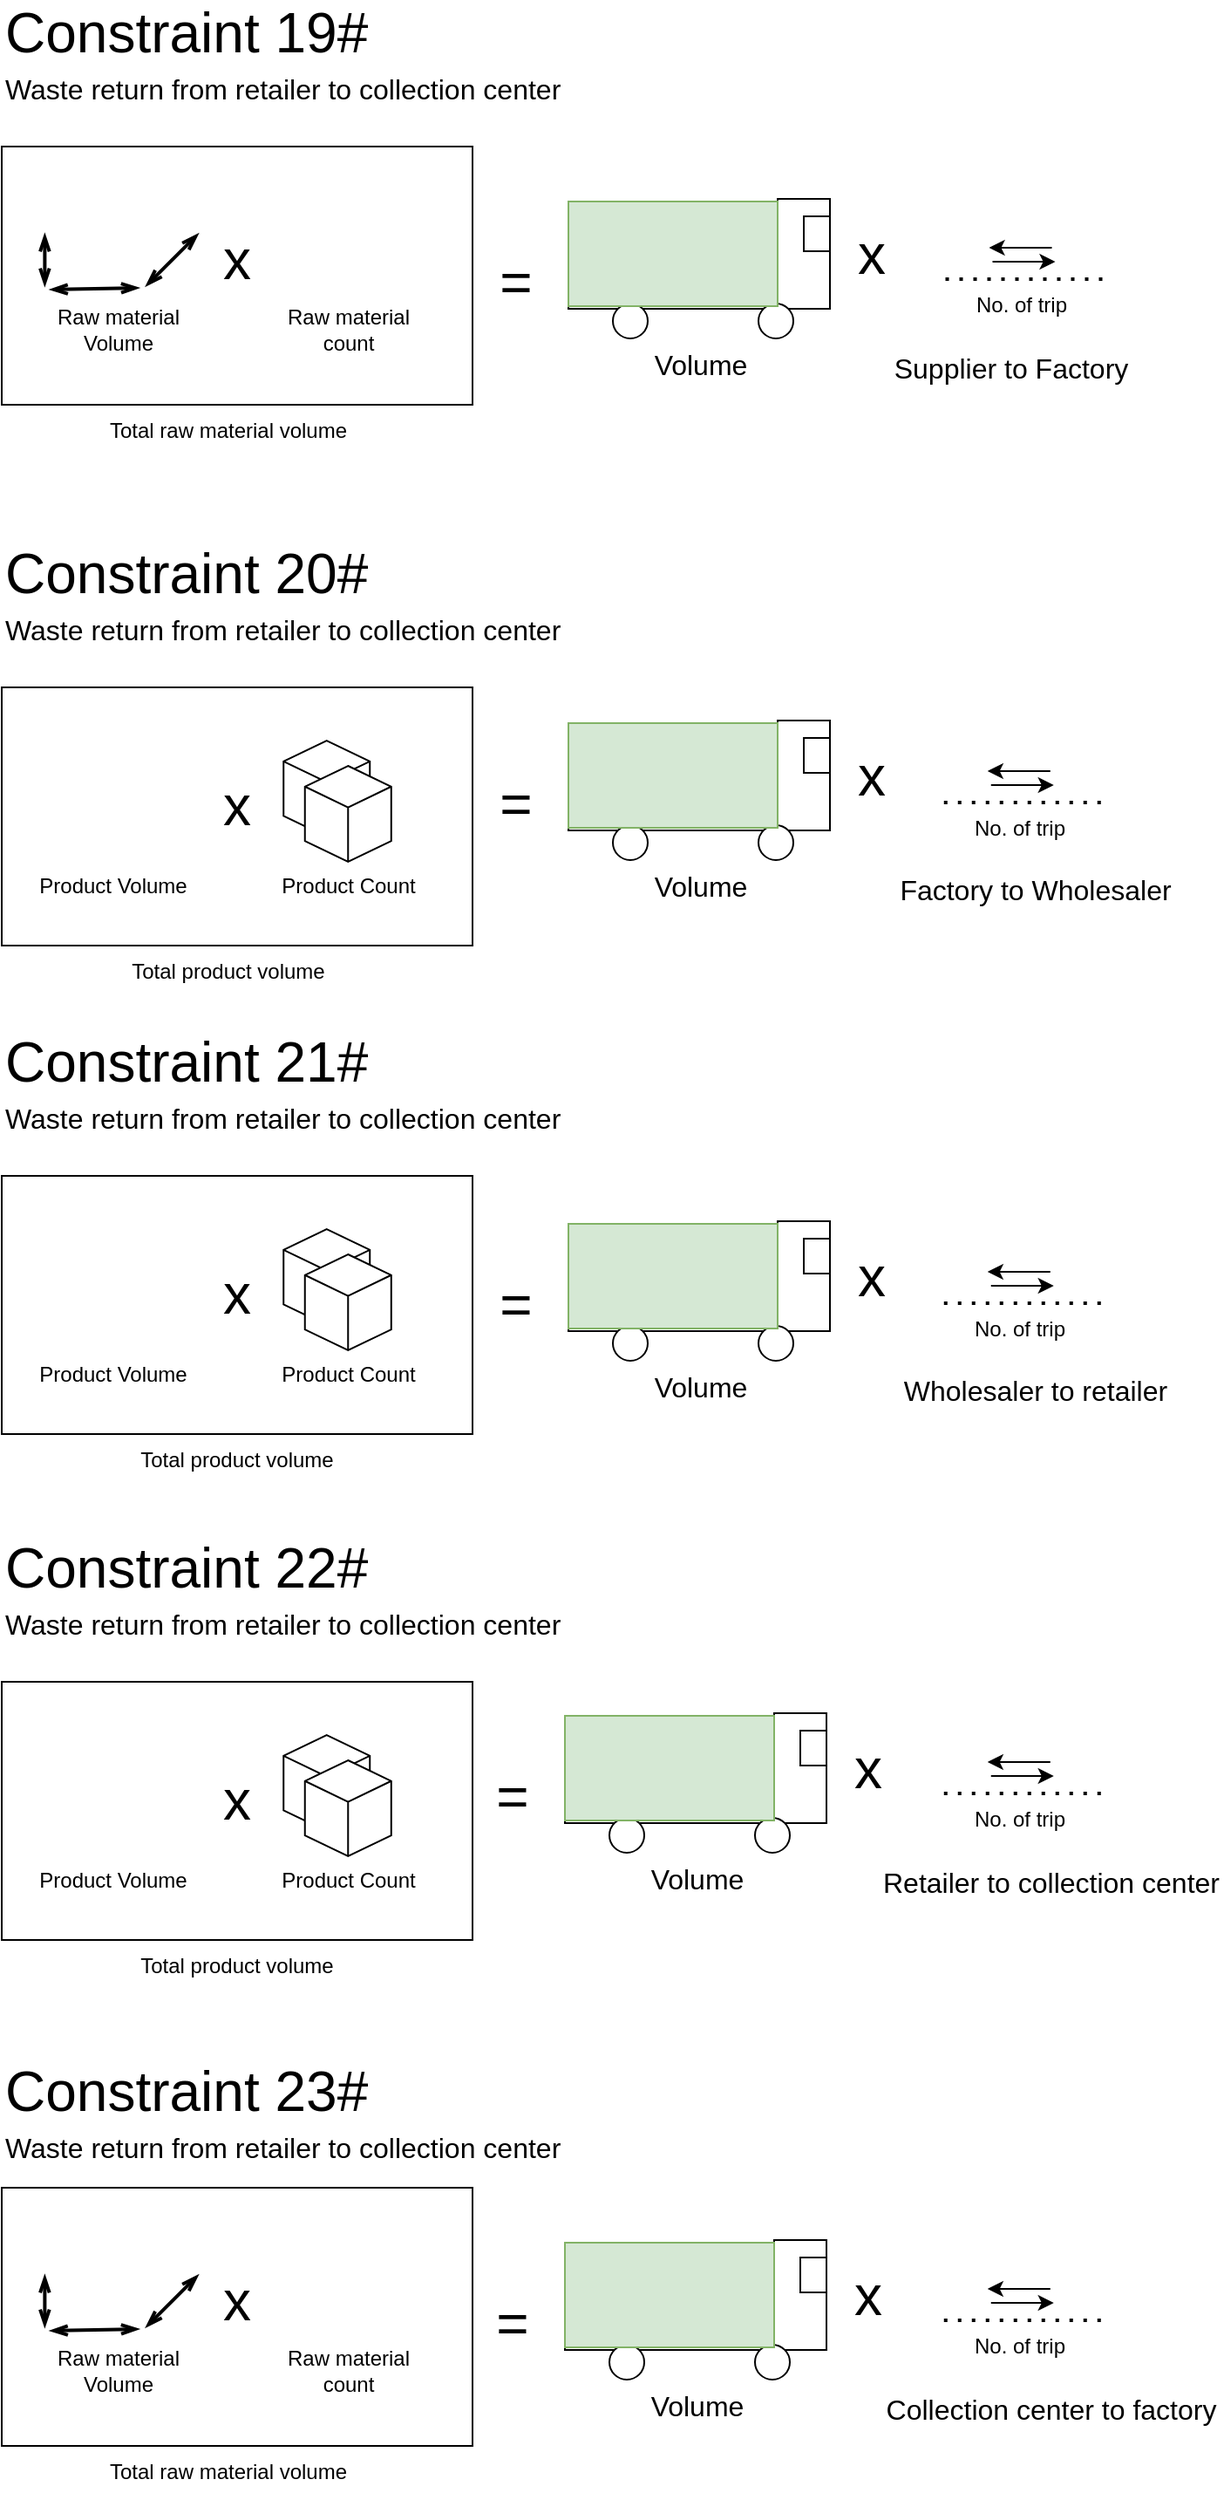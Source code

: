 <mxfile version="20.3.6" type="device"><diagram id="KzXkL5RxK_nW_xbT0S-p" name="Page-1"><mxGraphModel dx="1426" dy="769" grid="1" gridSize="10" guides="1" tooltips="1" connect="1" arrows="1" fold="1" page="1" pageScale="1" pageWidth="850" pageHeight="1100" math="0" shadow="0"><root><mxCell id="0"/><mxCell id="1" parent="0"/><mxCell id="ZRkdtlEYp6knZWYs5OZ1-1" value="" style="group" parent="1" vertex="1" connectable="0"><mxGeometry x="395" y="240" width="150" height="110" as="geometry"/></mxCell><mxCell id="ZRkdtlEYp6knZWYs5OZ1-2" value="" style="rounded=0;whiteSpace=wrap;html=1;" parent="ZRkdtlEYp6knZWYs5OZ1-1" vertex="1"><mxGeometry y="38" width="120" height="25" as="geometry"/></mxCell><mxCell id="ZRkdtlEYp6knZWYs5OZ1-9" value="" style="rounded=0;whiteSpace=wrap;html=1;" parent="ZRkdtlEYp6knZWYs5OZ1-1" vertex="1"><mxGeometry x="120" width="30" height="63" as="geometry"/></mxCell><mxCell id="ZRkdtlEYp6knZWYs5OZ1-10" value="" style="endArrow=none;html=1;rounded=0;entryX=1;entryY=0;entryDx=0;entryDy=0;" parent="ZRkdtlEYp6knZWYs5OZ1-1" target="ZRkdtlEYp6knZWYs5OZ1-2" edge="1"><mxGeometry width="50" height="50" relative="1" as="geometry"><mxPoint y="38" as="sourcePoint"/><mxPoint x="50" y="-12" as="targetPoint"/></mxGeometry></mxCell><mxCell id="ZRkdtlEYp6knZWYs5OZ1-11" value="" style="ellipse;whiteSpace=wrap;html=1;aspect=fixed;" parent="ZRkdtlEYp6knZWYs5OZ1-1" vertex="1"><mxGeometry x="25.5" y="60" width="20" height="20" as="geometry"/></mxCell><mxCell id="ZRkdtlEYp6knZWYs5OZ1-12" value="" style="ellipse;whiteSpace=wrap;html=1;aspect=fixed;" parent="ZRkdtlEYp6knZWYs5OZ1-1" vertex="1"><mxGeometry x="109" y="60" width="20" height="20" as="geometry"/></mxCell><mxCell id="ZRkdtlEYp6knZWYs5OZ1-13" value="" style="rounded=0;whiteSpace=wrap;html=1;" parent="ZRkdtlEYp6knZWYs5OZ1-1" vertex="1"><mxGeometry x="135" y="10" width="15" height="20" as="geometry"/></mxCell><mxCell id="ZRkdtlEYp6knZWYs5OZ1-14" value="Volume" style="text;html=1;strokeColor=none;fillColor=none;align=center;verticalAlign=middle;whiteSpace=wrap;rounded=0;fontSize=16;" parent="ZRkdtlEYp6knZWYs5OZ1-1" vertex="1"><mxGeometry x="5.25" y="80" width="141.5" height="30" as="geometry"/></mxCell><mxCell id="ZRkdtlEYp6knZWYs5OZ1-29" value="" style="rounded=0;whiteSpace=wrap;html=1;fontSize=16;fillColor=#d5e8d4;strokeColor=#82b366;" parent="ZRkdtlEYp6knZWYs5OZ1-1" vertex="1"><mxGeometry y="1.5" width="120" height="60" as="geometry"/></mxCell><mxCell id="ZRkdtlEYp6knZWYs5OZ1-15" value="Constraint 19#" style="text;html=1;strokeColor=none;fillColor=none;align=left;verticalAlign=middle;whiteSpace=wrap;rounded=0;fontSize=32;" parent="1" vertex="1"><mxGeometry x="70" y="130" width="227.25" height="30" as="geometry"/></mxCell><mxCell id="ZRkdtlEYp6knZWYs5OZ1-16" value="Waste return from retailer to collection center" style="text;html=1;strokeColor=none;fillColor=none;align=left;verticalAlign=middle;whiteSpace=wrap;rounded=0;fontSize=16;" parent="1" vertex="1"><mxGeometry x="70" y="162" width="340" height="30" as="geometry"/></mxCell><mxCell id="ZRkdtlEYp6knZWYs5OZ1-17" value="x" style="text;html=1;strokeColor=none;fillColor=none;align=center;verticalAlign=middle;whiteSpace=wrap;rounded=0;fontSize=32;" parent="1" vertex="1"><mxGeometry x="539" y="257" width="60" height="30" as="geometry"/></mxCell><mxCell id="ZRkdtlEYp6knZWYs5OZ1-19" value="=" style="text;html=1;strokeColor=none;fillColor=none;align=center;verticalAlign=middle;whiteSpace=wrap;rounded=0;fontSize=32;" parent="1" vertex="1"><mxGeometry x="335" y="273" width="60" height="30" as="geometry"/></mxCell><mxCell id="ZRkdtlEYp6knZWYs5OZ1-25" value="&lt;font style=&quot;font-size: 16px;&quot;&gt;Supplier to Factory&lt;/font&gt;" style="text;html=1;strokeColor=none;fillColor=none;align=center;verticalAlign=middle;whiteSpace=wrap;rounded=0;" parent="1" vertex="1"><mxGeometry x="576" y="322" width="146" height="30" as="geometry"/></mxCell><mxCell id="ZRkdtlEYp6knZWYs5OZ1-31" value="" style="group" parent="1" vertex="1" connectable="0"><mxGeometry x="395" y="539" width="150" height="110" as="geometry"/></mxCell><mxCell id="ZRkdtlEYp6knZWYs5OZ1-32" value="" style="rounded=0;whiteSpace=wrap;html=1;" parent="ZRkdtlEYp6knZWYs5OZ1-31" vertex="1"><mxGeometry y="38" width="120" height="25" as="geometry"/></mxCell><mxCell id="ZRkdtlEYp6knZWYs5OZ1-33" value="" style="rounded=0;whiteSpace=wrap;html=1;" parent="ZRkdtlEYp6knZWYs5OZ1-31" vertex="1"><mxGeometry x="120" width="30" height="63" as="geometry"/></mxCell><mxCell id="ZRkdtlEYp6knZWYs5OZ1-34" value="" style="endArrow=none;html=1;rounded=0;entryX=1;entryY=0;entryDx=0;entryDy=0;" parent="ZRkdtlEYp6knZWYs5OZ1-31" target="ZRkdtlEYp6knZWYs5OZ1-32" edge="1"><mxGeometry width="50" height="50" relative="1" as="geometry"><mxPoint y="38" as="sourcePoint"/><mxPoint x="50" y="-12" as="targetPoint"/></mxGeometry></mxCell><mxCell id="ZRkdtlEYp6knZWYs5OZ1-35" value="" style="ellipse;whiteSpace=wrap;html=1;aspect=fixed;" parent="ZRkdtlEYp6knZWYs5OZ1-31" vertex="1"><mxGeometry x="25.5" y="60" width="20" height="20" as="geometry"/></mxCell><mxCell id="ZRkdtlEYp6knZWYs5OZ1-36" value="" style="ellipse;whiteSpace=wrap;html=1;aspect=fixed;" parent="ZRkdtlEYp6knZWYs5OZ1-31" vertex="1"><mxGeometry x="109" y="60" width="20" height="20" as="geometry"/></mxCell><mxCell id="ZRkdtlEYp6knZWYs5OZ1-37" value="" style="rounded=0;whiteSpace=wrap;html=1;" parent="ZRkdtlEYp6knZWYs5OZ1-31" vertex="1"><mxGeometry x="135" y="10" width="15" height="20" as="geometry"/></mxCell><mxCell id="ZRkdtlEYp6knZWYs5OZ1-38" value="Volume" style="text;html=1;strokeColor=none;fillColor=none;align=center;verticalAlign=middle;whiteSpace=wrap;rounded=0;fontSize=16;" parent="ZRkdtlEYp6knZWYs5OZ1-31" vertex="1"><mxGeometry x="5.25" y="80" width="141.5" height="30" as="geometry"/></mxCell><mxCell id="ZRkdtlEYp6knZWYs5OZ1-39" value="" style="rounded=0;whiteSpace=wrap;html=1;fontSize=16;fillColor=#d5e8d4;strokeColor=#82b366;" parent="ZRkdtlEYp6knZWYs5OZ1-31" vertex="1"><mxGeometry y="1.5" width="120" height="60" as="geometry"/></mxCell><mxCell id="ZRkdtlEYp6knZWYs5OZ1-40" value="Constraint 20#" style="text;html=1;strokeColor=none;fillColor=none;align=left;verticalAlign=middle;whiteSpace=wrap;rounded=0;fontSize=32;" parent="1" vertex="1"><mxGeometry x="70" y="440" width="227.25" height="30" as="geometry"/></mxCell><mxCell id="ZRkdtlEYp6knZWYs5OZ1-41" value="Waste return from retailer to collection center" style="text;html=1;strokeColor=none;fillColor=none;align=left;verticalAlign=middle;whiteSpace=wrap;rounded=0;fontSize=16;" parent="1" vertex="1"><mxGeometry x="70" y="472" width="340" height="30" as="geometry"/></mxCell><mxCell id="ZRkdtlEYp6knZWYs5OZ1-42" value="x" style="text;html=1;strokeColor=none;fillColor=none;align=center;verticalAlign=middle;whiteSpace=wrap;rounded=0;fontSize=32;" parent="1" vertex="1"><mxGeometry x="539" y="556" width="60" height="30" as="geometry"/></mxCell><mxCell id="ZRkdtlEYp6knZWYs5OZ1-43" value="=" style="text;html=1;strokeColor=none;fillColor=none;align=center;verticalAlign=middle;whiteSpace=wrap;rounded=0;fontSize=32;" parent="1" vertex="1"><mxGeometry x="335" y="572" width="60" height="30" as="geometry"/></mxCell><mxCell id="ZRkdtlEYp6knZWYs5OZ1-49" value="&lt;font style=&quot;font-size: 16px;&quot;&gt;Factory to Wholesaler&lt;/font&gt;" style="text;html=1;strokeColor=none;fillColor=none;align=center;verticalAlign=middle;whiteSpace=wrap;rounded=0;" parent="1" vertex="1"><mxGeometry x="576" y="621" width="174" height="30" as="geometry"/></mxCell><mxCell id="ZRkdtlEYp6knZWYs5OZ1-51" value="" style="group" parent="1" vertex="1" connectable="0"><mxGeometry x="395" y="826" width="150" height="110" as="geometry"/></mxCell><mxCell id="ZRkdtlEYp6knZWYs5OZ1-52" value="" style="rounded=0;whiteSpace=wrap;html=1;" parent="ZRkdtlEYp6knZWYs5OZ1-51" vertex="1"><mxGeometry y="38" width="120" height="25" as="geometry"/></mxCell><mxCell id="ZRkdtlEYp6knZWYs5OZ1-53" value="" style="rounded=0;whiteSpace=wrap;html=1;" parent="ZRkdtlEYp6knZWYs5OZ1-51" vertex="1"><mxGeometry x="120" width="30" height="63" as="geometry"/></mxCell><mxCell id="ZRkdtlEYp6knZWYs5OZ1-54" value="" style="endArrow=none;html=1;rounded=0;entryX=1;entryY=0;entryDx=0;entryDy=0;" parent="ZRkdtlEYp6knZWYs5OZ1-51" target="ZRkdtlEYp6knZWYs5OZ1-52" edge="1"><mxGeometry width="50" height="50" relative="1" as="geometry"><mxPoint y="38" as="sourcePoint"/><mxPoint x="50" y="-12" as="targetPoint"/></mxGeometry></mxCell><mxCell id="ZRkdtlEYp6knZWYs5OZ1-55" value="" style="ellipse;whiteSpace=wrap;html=1;aspect=fixed;" parent="ZRkdtlEYp6knZWYs5OZ1-51" vertex="1"><mxGeometry x="25.5" y="60" width="20" height="20" as="geometry"/></mxCell><mxCell id="ZRkdtlEYp6knZWYs5OZ1-56" value="" style="ellipse;whiteSpace=wrap;html=1;aspect=fixed;" parent="ZRkdtlEYp6knZWYs5OZ1-51" vertex="1"><mxGeometry x="109" y="60" width="20" height="20" as="geometry"/></mxCell><mxCell id="ZRkdtlEYp6knZWYs5OZ1-57" value="" style="rounded=0;whiteSpace=wrap;html=1;" parent="ZRkdtlEYp6knZWYs5OZ1-51" vertex="1"><mxGeometry x="135" y="10" width="15" height="20" as="geometry"/></mxCell><mxCell id="ZRkdtlEYp6knZWYs5OZ1-58" value="Volume" style="text;html=1;strokeColor=none;fillColor=none;align=center;verticalAlign=middle;whiteSpace=wrap;rounded=0;fontSize=16;" parent="ZRkdtlEYp6knZWYs5OZ1-51" vertex="1"><mxGeometry x="5.25" y="80" width="141.5" height="30" as="geometry"/></mxCell><mxCell id="ZRkdtlEYp6knZWYs5OZ1-59" value="" style="rounded=0;whiteSpace=wrap;html=1;fontSize=16;fillColor=#d5e8d4;strokeColor=#82b366;" parent="ZRkdtlEYp6knZWYs5OZ1-51" vertex="1"><mxGeometry y="1.5" width="120" height="60" as="geometry"/></mxCell><mxCell id="ZRkdtlEYp6knZWYs5OZ1-60" value="Constraint 21#" style="text;html=1;strokeColor=none;fillColor=none;align=left;verticalAlign=middle;whiteSpace=wrap;rounded=0;fontSize=32;" parent="1" vertex="1"><mxGeometry x="70" y="720" width="227.25" height="30" as="geometry"/></mxCell><mxCell id="ZRkdtlEYp6knZWYs5OZ1-61" value="Waste return from retailer to collection center" style="text;html=1;strokeColor=none;fillColor=none;align=left;verticalAlign=middle;whiteSpace=wrap;rounded=0;fontSize=16;" parent="1" vertex="1"><mxGeometry x="70" y="752" width="340" height="30" as="geometry"/></mxCell><mxCell id="ZRkdtlEYp6knZWYs5OZ1-62" value="x" style="text;html=1;strokeColor=none;fillColor=none;align=center;verticalAlign=middle;whiteSpace=wrap;rounded=0;fontSize=32;" parent="1" vertex="1"><mxGeometry x="539" y="843" width="60" height="30" as="geometry"/></mxCell><mxCell id="ZRkdtlEYp6knZWYs5OZ1-63" value="=" style="text;html=1;strokeColor=none;fillColor=none;align=center;verticalAlign=middle;whiteSpace=wrap;rounded=0;fontSize=32;" parent="1" vertex="1"><mxGeometry x="335" y="859" width="60" height="30" as="geometry"/></mxCell><mxCell id="ZRkdtlEYp6knZWYs5OZ1-69" value="&lt;font style=&quot;font-size: 16px;&quot;&gt;Wholesaler to retailer&lt;/font&gt;" style="text;html=1;strokeColor=none;fillColor=none;align=center;verticalAlign=middle;whiteSpace=wrap;rounded=0;" parent="1" vertex="1"><mxGeometry x="576" y="908" width="174" height="30" as="geometry"/></mxCell><mxCell id="ZRkdtlEYp6knZWYs5OZ1-71" value="" style="group" parent="1" vertex="1" connectable="0"><mxGeometry x="393" y="1108" width="150" height="110" as="geometry"/></mxCell><mxCell id="ZRkdtlEYp6knZWYs5OZ1-72" value="" style="rounded=0;whiteSpace=wrap;html=1;" parent="ZRkdtlEYp6knZWYs5OZ1-71" vertex="1"><mxGeometry y="38" width="120" height="25" as="geometry"/></mxCell><mxCell id="ZRkdtlEYp6knZWYs5OZ1-73" value="" style="rounded=0;whiteSpace=wrap;html=1;" parent="ZRkdtlEYp6knZWYs5OZ1-71" vertex="1"><mxGeometry x="120" width="30" height="63" as="geometry"/></mxCell><mxCell id="ZRkdtlEYp6knZWYs5OZ1-74" value="" style="endArrow=none;html=1;rounded=0;entryX=1;entryY=0;entryDx=0;entryDy=0;" parent="ZRkdtlEYp6knZWYs5OZ1-71" target="ZRkdtlEYp6knZWYs5OZ1-72" edge="1"><mxGeometry width="50" height="50" relative="1" as="geometry"><mxPoint y="38" as="sourcePoint"/><mxPoint x="50" y="-12" as="targetPoint"/></mxGeometry></mxCell><mxCell id="ZRkdtlEYp6knZWYs5OZ1-75" value="" style="ellipse;whiteSpace=wrap;html=1;aspect=fixed;" parent="ZRkdtlEYp6knZWYs5OZ1-71" vertex="1"><mxGeometry x="25.5" y="60" width="20" height="20" as="geometry"/></mxCell><mxCell id="ZRkdtlEYp6knZWYs5OZ1-76" value="" style="ellipse;whiteSpace=wrap;html=1;aspect=fixed;" parent="ZRkdtlEYp6knZWYs5OZ1-71" vertex="1"><mxGeometry x="109" y="60" width="20" height="20" as="geometry"/></mxCell><mxCell id="ZRkdtlEYp6knZWYs5OZ1-77" value="" style="rounded=0;whiteSpace=wrap;html=1;" parent="ZRkdtlEYp6knZWYs5OZ1-71" vertex="1"><mxGeometry x="135" y="10" width="15" height="20" as="geometry"/></mxCell><mxCell id="ZRkdtlEYp6knZWYs5OZ1-78" value="Volume" style="text;html=1;strokeColor=none;fillColor=none;align=center;verticalAlign=middle;whiteSpace=wrap;rounded=0;fontSize=16;" parent="ZRkdtlEYp6knZWYs5OZ1-71" vertex="1"><mxGeometry x="5.25" y="80" width="141.5" height="30" as="geometry"/></mxCell><mxCell id="ZRkdtlEYp6knZWYs5OZ1-79" value="" style="rounded=0;whiteSpace=wrap;html=1;fontSize=16;fillColor=#d5e8d4;strokeColor=#82b366;" parent="ZRkdtlEYp6knZWYs5OZ1-71" vertex="1"><mxGeometry y="1.5" width="120" height="60" as="geometry"/></mxCell><mxCell id="ZRkdtlEYp6knZWYs5OZ1-80" value="Constraint 22#" style="text;html=1;strokeColor=none;fillColor=none;align=left;verticalAlign=middle;whiteSpace=wrap;rounded=0;fontSize=32;" parent="1" vertex="1"><mxGeometry x="70" y="1010" width="227.25" height="30" as="geometry"/></mxCell><mxCell id="ZRkdtlEYp6knZWYs5OZ1-81" value="Waste return from retailer to collection center" style="text;html=1;strokeColor=none;fillColor=none;align=left;verticalAlign=middle;whiteSpace=wrap;rounded=0;fontSize=16;" parent="1" vertex="1"><mxGeometry x="70" y="1042" width="340" height="30" as="geometry"/></mxCell><mxCell id="ZRkdtlEYp6knZWYs5OZ1-82" value="x" style="text;html=1;strokeColor=none;fillColor=none;align=center;verticalAlign=middle;whiteSpace=wrap;rounded=0;fontSize=32;" parent="1" vertex="1"><mxGeometry x="537" y="1125" width="60" height="30" as="geometry"/></mxCell><mxCell id="ZRkdtlEYp6knZWYs5OZ1-83" value="=" style="text;html=1;strokeColor=none;fillColor=none;align=center;verticalAlign=middle;whiteSpace=wrap;rounded=0;fontSize=32;" parent="1" vertex="1"><mxGeometry x="333" y="1141" width="60" height="30" as="geometry"/></mxCell><mxCell id="ZRkdtlEYp6knZWYs5OZ1-89" value="&lt;font style=&quot;font-size: 16px;&quot;&gt;Retailer to collection center&lt;/font&gt;" style="text;html=1;strokeColor=none;fillColor=none;align=center;verticalAlign=middle;whiteSpace=wrap;rounded=0;" parent="1" vertex="1"><mxGeometry x="574" y="1190" width="196" height="30" as="geometry"/></mxCell><mxCell id="ZRkdtlEYp6knZWYs5OZ1-91" value="" style="group" parent="1" vertex="1" connectable="0"><mxGeometry x="393" y="1410" width="150" height="110" as="geometry"/></mxCell><mxCell id="ZRkdtlEYp6knZWYs5OZ1-92" value="" style="rounded=0;whiteSpace=wrap;html=1;" parent="ZRkdtlEYp6knZWYs5OZ1-91" vertex="1"><mxGeometry y="38" width="120" height="25" as="geometry"/></mxCell><mxCell id="ZRkdtlEYp6knZWYs5OZ1-93" value="" style="rounded=0;whiteSpace=wrap;html=1;" parent="ZRkdtlEYp6knZWYs5OZ1-91" vertex="1"><mxGeometry x="120" width="30" height="63" as="geometry"/></mxCell><mxCell id="ZRkdtlEYp6knZWYs5OZ1-94" value="" style="endArrow=none;html=1;rounded=0;entryX=1;entryY=0;entryDx=0;entryDy=0;" parent="ZRkdtlEYp6knZWYs5OZ1-91" target="ZRkdtlEYp6knZWYs5OZ1-92" edge="1"><mxGeometry width="50" height="50" relative="1" as="geometry"><mxPoint y="38" as="sourcePoint"/><mxPoint x="50" y="-12" as="targetPoint"/></mxGeometry></mxCell><mxCell id="ZRkdtlEYp6knZWYs5OZ1-95" value="" style="ellipse;whiteSpace=wrap;html=1;aspect=fixed;" parent="ZRkdtlEYp6knZWYs5OZ1-91" vertex="1"><mxGeometry x="25.5" y="60" width="20" height="20" as="geometry"/></mxCell><mxCell id="ZRkdtlEYp6knZWYs5OZ1-96" value="" style="ellipse;whiteSpace=wrap;html=1;aspect=fixed;" parent="ZRkdtlEYp6knZWYs5OZ1-91" vertex="1"><mxGeometry x="109" y="60" width="20" height="20" as="geometry"/></mxCell><mxCell id="ZRkdtlEYp6knZWYs5OZ1-97" value="" style="rounded=0;whiteSpace=wrap;html=1;" parent="ZRkdtlEYp6knZWYs5OZ1-91" vertex="1"><mxGeometry x="135" y="10" width="15" height="20" as="geometry"/></mxCell><mxCell id="ZRkdtlEYp6knZWYs5OZ1-98" value="Volume" style="text;html=1;strokeColor=none;fillColor=none;align=center;verticalAlign=middle;whiteSpace=wrap;rounded=0;fontSize=16;" parent="ZRkdtlEYp6knZWYs5OZ1-91" vertex="1"><mxGeometry x="5.25" y="80" width="141.5" height="30" as="geometry"/></mxCell><mxCell id="ZRkdtlEYp6knZWYs5OZ1-99" value="" style="rounded=0;whiteSpace=wrap;html=1;fontSize=16;fillColor=#d5e8d4;strokeColor=#82b366;" parent="ZRkdtlEYp6knZWYs5OZ1-91" vertex="1"><mxGeometry y="1.5" width="120" height="60" as="geometry"/></mxCell><mxCell id="ZRkdtlEYp6knZWYs5OZ1-100" value="Constraint 23#" style="text;html=1;strokeColor=none;fillColor=none;align=left;verticalAlign=middle;whiteSpace=wrap;rounded=0;fontSize=32;" parent="1" vertex="1"><mxGeometry x="70" y="1310" width="227.25" height="30" as="geometry"/></mxCell><mxCell id="ZRkdtlEYp6knZWYs5OZ1-101" value="Waste return from retailer to collection center" style="text;html=1;strokeColor=none;fillColor=none;align=left;verticalAlign=middle;whiteSpace=wrap;rounded=0;fontSize=16;" parent="1" vertex="1"><mxGeometry x="70" y="1342" width="340" height="30" as="geometry"/></mxCell><mxCell id="ZRkdtlEYp6knZWYs5OZ1-102" value="x" style="text;html=1;strokeColor=none;fillColor=none;align=center;verticalAlign=middle;whiteSpace=wrap;rounded=0;fontSize=32;" parent="1" vertex="1"><mxGeometry x="537" y="1427" width="60" height="30" as="geometry"/></mxCell><mxCell id="ZRkdtlEYp6knZWYs5OZ1-103" value="=" style="text;html=1;strokeColor=none;fillColor=none;align=center;verticalAlign=middle;whiteSpace=wrap;rounded=0;fontSize=32;" parent="1" vertex="1"><mxGeometry x="333" y="1443" width="60" height="30" as="geometry"/></mxCell><mxCell id="ZRkdtlEYp6knZWYs5OZ1-109" value="&lt;font style=&quot;font-size: 16px;&quot;&gt;Collection center to factory&lt;/font&gt;" style="text;html=1;strokeColor=none;fillColor=none;align=center;verticalAlign=middle;whiteSpace=wrap;rounded=0;" parent="1" vertex="1"><mxGeometry x="574" y="1492" width="196" height="30" as="geometry"/></mxCell><mxCell id="1Ngq2EJ_vOaWrYJLa0__-9" value="" style="group" vertex="1" connectable="0" parent="1"><mxGeometry x="597" y="240" width="118.25" height="76" as="geometry"/></mxCell><mxCell id="1Ngq2EJ_vOaWrYJLa0__-1" value="" style="shape=image;html=1;verticalAlign=top;verticalLabelPosition=bottom;labelBackgroundColor=#ffffff;imageAspect=0;aspect=fixed;image=https://cdn1.iconfinder.com/data/icons/100-basic-for-user-interface/32/11-location-128.png" vertex="1" parent="1Ngq2EJ_vOaWrYJLa0__-9"><mxGeometry y="16" width="30" height="30" as="geometry"/></mxCell><mxCell id="1Ngq2EJ_vOaWrYJLa0__-2" value="" style="endArrow=none;dashed=1;html=1;dashPattern=1 3;strokeWidth=2;rounded=0;" edge="1" parent="1Ngq2EJ_vOaWrYJLa0__-9"><mxGeometry width="50" height="50" relative="1" as="geometry"><mxPoint x="14.25" y="46" as="sourcePoint"/><mxPoint x="104.25" y="46" as="targetPoint"/></mxGeometry></mxCell><mxCell id="1Ngq2EJ_vOaWrYJLa0__-3" value="" style="shape=image;html=1;verticalAlign=top;verticalLabelPosition=bottom;labelBackgroundColor=#ffffff;imageAspect=0;aspect=fixed;image=https://cdn1.iconfinder.com/data/icons/100-basic-for-user-interface/32/11-location-128.png" vertex="1" parent="1Ngq2EJ_vOaWrYJLa0__-9"><mxGeometry x="88.25" y="16" width="30" height="30" as="geometry"/></mxCell><mxCell id="1Ngq2EJ_vOaWrYJLa0__-4" value="" style="endArrow=classic;html=1;rounded=0;" edge="1" parent="1Ngq2EJ_vOaWrYJLa0__-9"><mxGeometry width="50" height="50" relative="1" as="geometry"><mxPoint x="41.25" y="36" as="sourcePoint"/><mxPoint x="77.25" y="36" as="targetPoint"/></mxGeometry></mxCell><mxCell id="1Ngq2EJ_vOaWrYJLa0__-5" value="" style="endArrow=classic;html=1;rounded=0;" edge="1" parent="1Ngq2EJ_vOaWrYJLa0__-9"><mxGeometry width="50" height="50" relative="1" as="geometry"><mxPoint x="75.25" y="28" as="sourcePoint"/><mxPoint x="39.25" y="28" as="targetPoint"/></mxGeometry></mxCell><mxCell id="1Ngq2EJ_vOaWrYJLa0__-7" value="" style="shape=image;html=1;verticalAlign=top;verticalLabelPosition=bottom;labelBackgroundColor=#ffffff;imageAspect=0;aspect=fixed;image=https://cdn4.iconfinder.com/data/icons/free-ui-set/200/line_3-05-128.png" vertex="1" parent="1Ngq2EJ_vOaWrYJLa0__-9"><mxGeometry x="44.25" width="33" height="33" as="geometry"/></mxCell><mxCell id="1Ngq2EJ_vOaWrYJLa0__-8" value="No. of trip" style="text;html=1;strokeColor=none;fillColor=none;align=center;verticalAlign=middle;whiteSpace=wrap;rounded=0;" vertex="1" parent="1Ngq2EJ_vOaWrYJLa0__-9"><mxGeometry x="28.25" y="46" width="60" height="30" as="geometry"/></mxCell><mxCell id="1Ngq2EJ_vOaWrYJLa0__-10" value="" style="group" vertex="1" connectable="0" parent="1"><mxGeometry x="596.13" y="540" width="118.25" height="76" as="geometry"/></mxCell><mxCell id="1Ngq2EJ_vOaWrYJLa0__-11" value="" style="shape=image;html=1;verticalAlign=top;verticalLabelPosition=bottom;labelBackgroundColor=#ffffff;imageAspect=0;aspect=fixed;image=https://cdn1.iconfinder.com/data/icons/100-basic-for-user-interface/32/11-location-128.png" vertex="1" parent="1Ngq2EJ_vOaWrYJLa0__-10"><mxGeometry y="16" width="30" height="30" as="geometry"/></mxCell><mxCell id="1Ngq2EJ_vOaWrYJLa0__-12" value="" style="endArrow=none;dashed=1;html=1;dashPattern=1 3;strokeWidth=2;rounded=0;" edge="1" parent="1Ngq2EJ_vOaWrYJLa0__-10"><mxGeometry width="50" height="50" relative="1" as="geometry"><mxPoint x="14.25" y="46" as="sourcePoint"/><mxPoint x="104.25" y="46" as="targetPoint"/></mxGeometry></mxCell><mxCell id="1Ngq2EJ_vOaWrYJLa0__-13" value="" style="shape=image;html=1;verticalAlign=top;verticalLabelPosition=bottom;labelBackgroundColor=#ffffff;imageAspect=0;aspect=fixed;image=https://cdn1.iconfinder.com/data/icons/100-basic-for-user-interface/32/11-location-128.png" vertex="1" parent="1Ngq2EJ_vOaWrYJLa0__-10"><mxGeometry x="88.25" y="16" width="30" height="30" as="geometry"/></mxCell><mxCell id="1Ngq2EJ_vOaWrYJLa0__-14" value="" style="endArrow=classic;html=1;rounded=0;" edge="1" parent="1Ngq2EJ_vOaWrYJLa0__-10"><mxGeometry width="50" height="50" relative="1" as="geometry"><mxPoint x="41.25" y="36" as="sourcePoint"/><mxPoint x="77.25" y="36" as="targetPoint"/></mxGeometry></mxCell><mxCell id="1Ngq2EJ_vOaWrYJLa0__-15" value="" style="endArrow=classic;html=1;rounded=0;" edge="1" parent="1Ngq2EJ_vOaWrYJLa0__-10"><mxGeometry width="50" height="50" relative="1" as="geometry"><mxPoint x="75.25" y="28" as="sourcePoint"/><mxPoint x="39.25" y="28" as="targetPoint"/></mxGeometry></mxCell><mxCell id="1Ngq2EJ_vOaWrYJLa0__-16" value="" style="shape=image;html=1;verticalAlign=top;verticalLabelPosition=bottom;labelBackgroundColor=#ffffff;imageAspect=0;aspect=fixed;image=https://cdn4.iconfinder.com/data/icons/free-ui-set/200/line_3-05-128.png" vertex="1" parent="1Ngq2EJ_vOaWrYJLa0__-10"><mxGeometry x="44.25" width="33" height="33" as="geometry"/></mxCell><mxCell id="1Ngq2EJ_vOaWrYJLa0__-17" value="No. of trip" style="text;html=1;strokeColor=none;fillColor=none;align=center;verticalAlign=middle;whiteSpace=wrap;rounded=0;" vertex="1" parent="1Ngq2EJ_vOaWrYJLa0__-10"><mxGeometry x="28.25" y="46" width="60" height="30" as="geometry"/></mxCell><mxCell id="1Ngq2EJ_vOaWrYJLa0__-18" value="" style="group" vertex="1" connectable="0" parent="1"><mxGeometry x="596.13" y="827" width="118.25" height="76" as="geometry"/></mxCell><mxCell id="1Ngq2EJ_vOaWrYJLa0__-19" value="" style="shape=image;html=1;verticalAlign=top;verticalLabelPosition=bottom;labelBackgroundColor=#ffffff;imageAspect=0;aspect=fixed;image=https://cdn1.iconfinder.com/data/icons/100-basic-for-user-interface/32/11-location-128.png" vertex="1" parent="1Ngq2EJ_vOaWrYJLa0__-18"><mxGeometry y="16" width="30" height="30" as="geometry"/></mxCell><mxCell id="1Ngq2EJ_vOaWrYJLa0__-20" value="" style="endArrow=none;dashed=1;html=1;dashPattern=1 3;strokeWidth=2;rounded=0;" edge="1" parent="1Ngq2EJ_vOaWrYJLa0__-18"><mxGeometry width="50" height="50" relative="1" as="geometry"><mxPoint x="14.25" y="46" as="sourcePoint"/><mxPoint x="104.25" y="46" as="targetPoint"/></mxGeometry></mxCell><mxCell id="1Ngq2EJ_vOaWrYJLa0__-21" value="" style="shape=image;html=1;verticalAlign=top;verticalLabelPosition=bottom;labelBackgroundColor=#ffffff;imageAspect=0;aspect=fixed;image=https://cdn1.iconfinder.com/data/icons/100-basic-for-user-interface/32/11-location-128.png" vertex="1" parent="1Ngq2EJ_vOaWrYJLa0__-18"><mxGeometry x="88.25" y="16" width="30" height="30" as="geometry"/></mxCell><mxCell id="1Ngq2EJ_vOaWrYJLa0__-22" value="" style="endArrow=classic;html=1;rounded=0;" edge="1" parent="1Ngq2EJ_vOaWrYJLa0__-18"><mxGeometry width="50" height="50" relative="1" as="geometry"><mxPoint x="41.25" y="36" as="sourcePoint"/><mxPoint x="77.25" y="36" as="targetPoint"/></mxGeometry></mxCell><mxCell id="1Ngq2EJ_vOaWrYJLa0__-23" value="" style="endArrow=classic;html=1;rounded=0;" edge="1" parent="1Ngq2EJ_vOaWrYJLa0__-18"><mxGeometry width="50" height="50" relative="1" as="geometry"><mxPoint x="75.25" y="28" as="sourcePoint"/><mxPoint x="39.25" y="28" as="targetPoint"/></mxGeometry></mxCell><mxCell id="1Ngq2EJ_vOaWrYJLa0__-24" value="" style="shape=image;html=1;verticalAlign=top;verticalLabelPosition=bottom;labelBackgroundColor=#ffffff;imageAspect=0;aspect=fixed;image=https://cdn4.iconfinder.com/data/icons/free-ui-set/200/line_3-05-128.png" vertex="1" parent="1Ngq2EJ_vOaWrYJLa0__-18"><mxGeometry x="44.25" width="33" height="33" as="geometry"/></mxCell><mxCell id="1Ngq2EJ_vOaWrYJLa0__-25" value="No. of trip" style="text;html=1;strokeColor=none;fillColor=none;align=center;verticalAlign=middle;whiteSpace=wrap;rounded=0;" vertex="1" parent="1Ngq2EJ_vOaWrYJLa0__-18"><mxGeometry x="28.25" y="46" width="60" height="30" as="geometry"/></mxCell><mxCell id="1Ngq2EJ_vOaWrYJLa0__-26" value="" style="group" vertex="1" connectable="0" parent="1"><mxGeometry x="596.13" y="1108" width="118.25" height="76" as="geometry"/></mxCell><mxCell id="1Ngq2EJ_vOaWrYJLa0__-27" value="" style="shape=image;html=1;verticalAlign=top;verticalLabelPosition=bottom;labelBackgroundColor=#ffffff;imageAspect=0;aspect=fixed;image=https://cdn1.iconfinder.com/data/icons/100-basic-for-user-interface/32/11-location-128.png" vertex="1" parent="1Ngq2EJ_vOaWrYJLa0__-26"><mxGeometry y="16" width="30" height="30" as="geometry"/></mxCell><mxCell id="1Ngq2EJ_vOaWrYJLa0__-28" value="" style="endArrow=none;dashed=1;html=1;dashPattern=1 3;strokeWidth=2;rounded=0;" edge="1" parent="1Ngq2EJ_vOaWrYJLa0__-26"><mxGeometry width="50" height="50" relative="1" as="geometry"><mxPoint x="14.25" y="46" as="sourcePoint"/><mxPoint x="104.25" y="46" as="targetPoint"/></mxGeometry></mxCell><mxCell id="1Ngq2EJ_vOaWrYJLa0__-29" value="" style="shape=image;html=1;verticalAlign=top;verticalLabelPosition=bottom;labelBackgroundColor=#ffffff;imageAspect=0;aspect=fixed;image=https://cdn1.iconfinder.com/data/icons/100-basic-for-user-interface/32/11-location-128.png" vertex="1" parent="1Ngq2EJ_vOaWrYJLa0__-26"><mxGeometry x="88.25" y="16" width="30" height="30" as="geometry"/></mxCell><mxCell id="1Ngq2EJ_vOaWrYJLa0__-30" value="" style="endArrow=classic;html=1;rounded=0;" edge="1" parent="1Ngq2EJ_vOaWrYJLa0__-26"><mxGeometry width="50" height="50" relative="1" as="geometry"><mxPoint x="41.25" y="36" as="sourcePoint"/><mxPoint x="77.25" y="36" as="targetPoint"/></mxGeometry></mxCell><mxCell id="1Ngq2EJ_vOaWrYJLa0__-31" value="" style="endArrow=classic;html=1;rounded=0;" edge="1" parent="1Ngq2EJ_vOaWrYJLa0__-26"><mxGeometry width="50" height="50" relative="1" as="geometry"><mxPoint x="75.25" y="28" as="sourcePoint"/><mxPoint x="39.25" y="28" as="targetPoint"/></mxGeometry></mxCell><mxCell id="1Ngq2EJ_vOaWrYJLa0__-32" value="" style="shape=image;html=1;verticalAlign=top;verticalLabelPosition=bottom;labelBackgroundColor=#ffffff;imageAspect=0;aspect=fixed;image=https://cdn4.iconfinder.com/data/icons/free-ui-set/200/line_3-05-128.png" vertex="1" parent="1Ngq2EJ_vOaWrYJLa0__-26"><mxGeometry x="44.25" width="33" height="33" as="geometry"/></mxCell><mxCell id="1Ngq2EJ_vOaWrYJLa0__-33" value="No. of trip" style="text;html=1;strokeColor=none;fillColor=none;align=center;verticalAlign=middle;whiteSpace=wrap;rounded=0;" vertex="1" parent="1Ngq2EJ_vOaWrYJLa0__-26"><mxGeometry x="28.25" y="46" width="60" height="30" as="geometry"/></mxCell><mxCell id="1Ngq2EJ_vOaWrYJLa0__-34" value="" style="group" vertex="1" connectable="0" parent="1"><mxGeometry x="596.13" y="1410" width="118.25" height="76" as="geometry"/></mxCell><mxCell id="1Ngq2EJ_vOaWrYJLa0__-35" value="" style="shape=image;html=1;verticalAlign=top;verticalLabelPosition=bottom;labelBackgroundColor=#ffffff;imageAspect=0;aspect=fixed;image=https://cdn1.iconfinder.com/data/icons/100-basic-for-user-interface/32/11-location-128.png" vertex="1" parent="1Ngq2EJ_vOaWrYJLa0__-34"><mxGeometry y="16" width="30" height="30" as="geometry"/></mxCell><mxCell id="1Ngq2EJ_vOaWrYJLa0__-36" value="" style="endArrow=none;dashed=1;html=1;dashPattern=1 3;strokeWidth=2;rounded=0;" edge="1" parent="1Ngq2EJ_vOaWrYJLa0__-34"><mxGeometry width="50" height="50" relative="1" as="geometry"><mxPoint x="14.25" y="46" as="sourcePoint"/><mxPoint x="104.25" y="46" as="targetPoint"/></mxGeometry></mxCell><mxCell id="1Ngq2EJ_vOaWrYJLa0__-37" value="" style="shape=image;html=1;verticalAlign=top;verticalLabelPosition=bottom;labelBackgroundColor=#ffffff;imageAspect=0;aspect=fixed;image=https://cdn1.iconfinder.com/data/icons/100-basic-for-user-interface/32/11-location-128.png" vertex="1" parent="1Ngq2EJ_vOaWrYJLa0__-34"><mxGeometry x="88.25" y="16" width="30" height="30" as="geometry"/></mxCell><mxCell id="1Ngq2EJ_vOaWrYJLa0__-38" value="" style="endArrow=classic;html=1;rounded=0;" edge="1" parent="1Ngq2EJ_vOaWrYJLa0__-34"><mxGeometry width="50" height="50" relative="1" as="geometry"><mxPoint x="41.25" y="36" as="sourcePoint"/><mxPoint x="77.25" y="36" as="targetPoint"/></mxGeometry></mxCell><mxCell id="1Ngq2EJ_vOaWrYJLa0__-39" value="" style="endArrow=classic;html=1;rounded=0;" edge="1" parent="1Ngq2EJ_vOaWrYJLa0__-34"><mxGeometry width="50" height="50" relative="1" as="geometry"><mxPoint x="75.25" y="28" as="sourcePoint"/><mxPoint x="39.25" y="28" as="targetPoint"/></mxGeometry></mxCell><mxCell id="1Ngq2EJ_vOaWrYJLa0__-40" value="" style="shape=image;html=1;verticalAlign=top;verticalLabelPosition=bottom;labelBackgroundColor=#ffffff;imageAspect=0;aspect=fixed;image=https://cdn4.iconfinder.com/data/icons/free-ui-set/200/line_3-05-128.png" vertex="1" parent="1Ngq2EJ_vOaWrYJLa0__-34"><mxGeometry x="44.25" width="33" height="33" as="geometry"/></mxCell><mxCell id="1Ngq2EJ_vOaWrYJLa0__-41" value="No. of trip" style="text;html=1;strokeColor=none;fillColor=none;align=center;verticalAlign=middle;whiteSpace=wrap;rounded=0;" vertex="1" parent="1Ngq2EJ_vOaWrYJLa0__-34"><mxGeometry x="28.25" y="46" width="60" height="30" as="geometry"/></mxCell><mxCell id="1Ngq2EJ_vOaWrYJLa0__-111" value="" style="group" vertex="1" connectable="0" parent="1"><mxGeometry x="70" y="1380" width="270" height="148" as="geometry"/></mxCell><mxCell id="1Ngq2EJ_vOaWrYJLa0__-112" value="" style="rounded=0;whiteSpace=wrap;html=1;fontSize=20;" vertex="1" parent="1Ngq2EJ_vOaWrYJLa0__-111"><mxGeometry width="270" height="148" as="geometry"/></mxCell><mxCell id="1Ngq2EJ_vOaWrYJLa0__-113" value="" style="shape=image;verticalLabelPosition=bottom;labelBackgroundColor=default;verticalAlign=top;aspect=fixed;imageAspect=0;image=https://cdn-icons-png.flaticon.com/512/642/642394.png;" vertex="1" parent="1Ngq2EJ_vOaWrYJLa0__-111"><mxGeometry x="168" y="29" width="70" height="70" as="geometry"/></mxCell><mxCell id="1Ngq2EJ_vOaWrYJLa0__-114" value="x" style="text;html=1;strokeColor=none;fillColor=none;align=center;verticalAlign=middle;whiteSpace=wrap;rounded=0;fontSize=32;" vertex="1" parent="1Ngq2EJ_vOaWrYJLa0__-111"><mxGeometry x="105" y="50" width="60" height="30" as="geometry"/></mxCell><mxCell id="1Ngq2EJ_vOaWrYJLa0__-115" value="Raw material count" style="text;html=1;strokeColor=none;fillColor=none;align=center;verticalAlign=middle;whiteSpace=wrap;rounded=0;" vertex="1" parent="1Ngq2EJ_vOaWrYJLa0__-111"><mxGeometry x="152.7" y="90" width="91.87" height="30" as="geometry"/></mxCell><mxCell id="1Ngq2EJ_vOaWrYJLa0__-116" value="" style="group" vertex="1" connectable="0" parent="1Ngq2EJ_vOaWrYJLa0__-111"><mxGeometry x="24.69" y="20" width="88" height="70" as="geometry"/></mxCell><mxCell id="1Ngq2EJ_vOaWrYJLa0__-117" value="" style="shape=image;verticalLabelPosition=bottom;labelBackgroundColor=default;verticalAlign=top;aspect=fixed;imageAspect=0;image=https://cdn-icons-png.flaticon.com/512/642/642394.png;" vertex="1" parent="1Ngq2EJ_vOaWrYJLa0__-116"><mxGeometry x="7" width="70" height="70" as="geometry"/></mxCell><mxCell id="1Ngq2EJ_vOaWrYJLa0__-118" value="" style="endArrow=openThin;startArrow=openThin;html=1;rounded=0;strokeWidth=2;startFill=0;endFill=0;" edge="1" parent="1Ngq2EJ_vOaWrYJLa0__-116"><mxGeometry width="50" height="50" relative="1" as="geometry"><mxPoint x="58" y="60" as="sourcePoint"/><mxPoint x="88" y="30" as="targetPoint"/></mxGeometry></mxCell><mxCell id="1Ngq2EJ_vOaWrYJLa0__-119" value="" style="endArrow=openThin;startArrow=openThin;html=1;rounded=0;strokeWidth=2;startFill=0;endFill=0;" edge="1" parent="1Ngq2EJ_vOaWrYJLa0__-116"><mxGeometry width="50" height="50" relative="1" as="geometry"><mxPoint x="3" y="62" as="sourcePoint"/><mxPoint x="54" y="61" as="targetPoint"/></mxGeometry></mxCell><mxCell id="1Ngq2EJ_vOaWrYJLa0__-120" value="" style="endArrow=openThin;startArrow=openThin;html=1;rounded=0;strokeWidth=2;startFill=0;endFill=0;" edge="1" parent="1Ngq2EJ_vOaWrYJLa0__-116"><mxGeometry width="50" height="50" relative="1" as="geometry"><mxPoint y="30" as="sourcePoint"/><mxPoint y="60" as="targetPoint"/></mxGeometry></mxCell><mxCell id="1Ngq2EJ_vOaWrYJLa0__-121" value="Raw material Volume" style="text;html=1;strokeColor=none;fillColor=none;align=center;verticalAlign=middle;whiteSpace=wrap;rounded=0;" vertex="1" parent="1Ngq2EJ_vOaWrYJLa0__-111"><mxGeometry x="20.82" y="90" width="91.87" height="30" as="geometry"/></mxCell><mxCell id="1Ngq2EJ_vOaWrYJLa0__-122" value="" style="group" vertex="1" connectable="0" parent="1"><mxGeometry x="70" y="210" width="270" height="148" as="geometry"/></mxCell><mxCell id="1Ngq2EJ_vOaWrYJLa0__-123" value="" style="rounded=0;whiteSpace=wrap;html=1;fontSize=20;" vertex="1" parent="1Ngq2EJ_vOaWrYJLa0__-122"><mxGeometry width="270" height="148" as="geometry"/></mxCell><mxCell id="1Ngq2EJ_vOaWrYJLa0__-124" value="" style="shape=image;verticalLabelPosition=bottom;labelBackgroundColor=default;verticalAlign=top;aspect=fixed;imageAspect=0;image=https://cdn-icons-png.flaticon.com/512/642/642394.png;" vertex="1" parent="1Ngq2EJ_vOaWrYJLa0__-122"><mxGeometry x="168" y="29" width="70" height="70" as="geometry"/></mxCell><mxCell id="1Ngq2EJ_vOaWrYJLa0__-125" value="x" style="text;html=1;strokeColor=none;fillColor=none;align=center;verticalAlign=middle;whiteSpace=wrap;rounded=0;fontSize=32;" vertex="1" parent="1Ngq2EJ_vOaWrYJLa0__-122"><mxGeometry x="105" y="50" width="60" height="30" as="geometry"/></mxCell><mxCell id="1Ngq2EJ_vOaWrYJLa0__-126" value="Raw material count" style="text;html=1;strokeColor=none;fillColor=none;align=center;verticalAlign=middle;whiteSpace=wrap;rounded=0;" vertex="1" parent="1Ngq2EJ_vOaWrYJLa0__-122"><mxGeometry x="152.7" y="90" width="91.87" height="30" as="geometry"/></mxCell><mxCell id="1Ngq2EJ_vOaWrYJLa0__-127" value="" style="group" vertex="1" connectable="0" parent="1Ngq2EJ_vOaWrYJLa0__-122"><mxGeometry x="24.69" y="20" width="88" height="70" as="geometry"/></mxCell><mxCell id="1Ngq2EJ_vOaWrYJLa0__-128" value="" style="shape=image;verticalLabelPosition=bottom;labelBackgroundColor=default;verticalAlign=top;aspect=fixed;imageAspect=0;image=https://cdn-icons-png.flaticon.com/512/642/642394.png;" vertex="1" parent="1Ngq2EJ_vOaWrYJLa0__-127"><mxGeometry x="7" width="70" height="70" as="geometry"/></mxCell><mxCell id="1Ngq2EJ_vOaWrYJLa0__-129" value="" style="endArrow=openThin;startArrow=openThin;html=1;rounded=0;strokeWidth=2;startFill=0;endFill=0;" edge="1" parent="1Ngq2EJ_vOaWrYJLa0__-127"><mxGeometry width="50" height="50" relative="1" as="geometry"><mxPoint x="58" y="60" as="sourcePoint"/><mxPoint x="88" y="30" as="targetPoint"/></mxGeometry></mxCell><mxCell id="1Ngq2EJ_vOaWrYJLa0__-130" value="" style="endArrow=openThin;startArrow=openThin;html=1;rounded=0;strokeWidth=2;startFill=0;endFill=0;" edge="1" parent="1Ngq2EJ_vOaWrYJLa0__-127"><mxGeometry width="50" height="50" relative="1" as="geometry"><mxPoint x="3" y="62" as="sourcePoint"/><mxPoint x="54" y="61" as="targetPoint"/></mxGeometry></mxCell><mxCell id="1Ngq2EJ_vOaWrYJLa0__-131" value="" style="endArrow=openThin;startArrow=openThin;html=1;rounded=0;strokeWidth=2;startFill=0;endFill=0;" edge="1" parent="1Ngq2EJ_vOaWrYJLa0__-127"><mxGeometry width="50" height="50" relative="1" as="geometry"><mxPoint y="30" as="sourcePoint"/><mxPoint y="60" as="targetPoint"/></mxGeometry></mxCell><mxCell id="1Ngq2EJ_vOaWrYJLa0__-132" value="Raw material Volume" style="text;html=1;strokeColor=none;fillColor=none;align=center;verticalAlign=middle;whiteSpace=wrap;rounded=0;" vertex="1" parent="1Ngq2EJ_vOaWrYJLa0__-122"><mxGeometry x="20.82" y="90" width="91.87" height="30" as="geometry"/></mxCell><mxCell id="1Ngq2EJ_vOaWrYJLa0__-134" value="" style="group" vertex="1" connectable="0" parent="1"><mxGeometry x="70" y="1090" width="270" height="148" as="geometry"/></mxCell><mxCell id="1Ngq2EJ_vOaWrYJLa0__-135" value="" style="rounded=0;whiteSpace=wrap;html=1;fontSize=20;" vertex="1" parent="1Ngq2EJ_vOaWrYJLa0__-134"><mxGeometry width="270" height="148" as="geometry"/></mxCell><mxCell id="1Ngq2EJ_vOaWrYJLa0__-136" value="x" style="text;html=1;strokeColor=none;fillColor=none;align=center;verticalAlign=middle;whiteSpace=wrap;rounded=0;fontSize=32;" vertex="1" parent="1Ngq2EJ_vOaWrYJLa0__-134"><mxGeometry x="105" y="52.5" width="60" height="30" as="geometry"/></mxCell><mxCell id="1Ngq2EJ_vOaWrYJLa0__-137" value="Product Count" style="text;html=1;strokeColor=none;fillColor=none;align=center;verticalAlign=middle;whiteSpace=wrap;rounded=0;" vertex="1" parent="1Ngq2EJ_vOaWrYJLa0__-134"><mxGeometry x="152.7" y="99" width="91.87" height="30" as="geometry"/></mxCell><mxCell id="1Ngq2EJ_vOaWrYJLa0__-138" value="" style="shape=image;verticalLabelPosition=bottom;labelBackgroundColor=default;verticalAlign=top;aspect=fixed;imageAspect=0;image=https://cdn-icons-png.flaticon.com/512/8052/8052211.png;" vertex="1" parent="1Ngq2EJ_vOaWrYJLa0__-134"><mxGeometry x="30" y="30.57" width="68.43" height="68.43" as="geometry"/></mxCell><mxCell id="1Ngq2EJ_vOaWrYJLa0__-139" value="Product Volume" style="text;html=1;strokeColor=none;fillColor=none;align=center;verticalAlign=middle;whiteSpace=wrap;rounded=0;" vertex="1" parent="1Ngq2EJ_vOaWrYJLa0__-134"><mxGeometry x="18.0" y="99" width="91.87" height="30" as="geometry"/></mxCell><mxCell id="1Ngq2EJ_vOaWrYJLa0__-140" value="" style="html=1;whiteSpace=wrap;shape=isoCube2;backgroundOutline=1;isoAngle=15;strokeColor=default;" vertex="1" parent="1Ngq2EJ_vOaWrYJLa0__-134"><mxGeometry x="161.62" y="30.57" width="49.5" height="55" as="geometry"/></mxCell><mxCell id="1Ngq2EJ_vOaWrYJLa0__-141" value="" style="html=1;whiteSpace=wrap;shape=isoCube2;backgroundOutline=1;isoAngle=15;strokeColor=default;" vertex="1" parent="1Ngq2EJ_vOaWrYJLa0__-134"><mxGeometry x="173.88" y="45" width="49.5" height="55" as="geometry"/></mxCell><mxCell id="1Ngq2EJ_vOaWrYJLa0__-142" value="" style="group" vertex="1" connectable="0" parent="1"><mxGeometry x="70" y="800" width="270" height="148" as="geometry"/></mxCell><mxCell id="1Ngq2EJ_vOaWrYJLa0__-143" value="" style="rounded=0;whiteSpace=wrap;html=1;fontSize=20;" vertex="1" parent="1Ngq2EJ_vOaWrYJLa0__-142"><mxGeometry width="270" height="148" as="geometry"/></mxCell><mxCell id="1Ngq2EJ_vOaWrYJLa0__-144" value="x" style="text;html=1;strokeColor=none;fillColor=none;align=center;verticalAlign=middle;whiteSpace=wrap;rounded=0;fontSize=32;" vertex="1" parent="1Ngq2EJ_vOaWrYJLa0__-142"><mxGeometry x="105" y="52.5" width="60" height="30" as="geometry"/></mxCell><mxCell id="1Ngq2EJ_vOaWrYJLa0__-145" value="Product Count" style="text;html=1;strokeColor=none;fillColor=none;align=center;verticalAlign=middle;whiteSpace=wrap;rounded=0;" vertex="1" parent="1Ngq2EJ_vOaWrYJLa0__-142"><mxGeometry x="152.7" y="99" width="91.87" height="30" as="geometry"/></mxCell><mxCell id="1Ngq2EJ_vOaWrYJLa0__-146" value="" style="shape=image;verticalLabelPosition=bottom;labelBackgroundColor=default;verticalAlign=top;aspect=fixed;imageAspect=0;image=https://cdn-icons-png.flaticon.com/512/8052/8052211.png;" vertex="1" parent="1Ngq2EJ_vOaWrYJLa0__-142"><mxGeometry x="30" y="30.57" width="68.43" height="68.43" as="geometry"/></mxCell><mxCell id="1Ngq2EJ_vOaWrYJLa0__-147" value="Product Volume" style="text;html=1;strokeColor=none;fillColor=none;align=center;verticalAlign=middle;whiteSpace=wrap;rounded=0;" vertex="1" parent="1Ngq2EJ_vOaWrYJLa0__-142"><mxGeometry x="18.0" y="99" width="91.87" height="30" as="geometry"/></mxCell><mxCell id="1Ngq2EJ_vOaWrYJLa0__-148" value="" style="html=1;whiteSpace=wrap;shape=isoCube2;backgroundOutline=1;isoAngle=15;strokeColor=default;" vertex="1" parent="1Ngq2EJ_vOaWrYJLa0__-142"><mxGeometry x="161.62" y="30.57" width="49.5" height="55" as="geometry"/></mxCell><mxCell id="1Ngq2EJ_vOaWrYJLa0__-149" value="" style="html=1;whiteSpace=wrap;shape=isoCube2;backgroundOutline=1;isoAngle=15;strokeColor=default;" vertex="1" parent="1Ngq2EJ_vOaWrYJLa0__-142"><mxGeometry x="173.88" y="45" width="49.5" height="55" as="geometry"/></mxCell><mxCell id="1Ngq2EJ_vOaWrYJLa0__-150" value="" style="group" vertex="1" connectable="0" parent="1"><mxGeometry x="70" y="520" width="270" height="148" as="geometry"/></mxCell><mxCell id="1Ngq2EJ_vOaWrYJLa0__-151" value="" style="rounded=0;whiteSpace=wrap;html=1;fontSize=20;" vertex="1" parent="1Ngq2EJ_vOaWrYJLa0__-150"><mxGeometry width="270" height="148" as="geometry"/></mxCell><mxCell id="1Ngq2EJ_vOaWrYJLa0__-152" value="x" style="text;html=1;strokeColor=none;fillColor=none;align=center;verticalAlign=middle;whiteSpace=wrap;rounded=0;fontSize=32;" vertex="1" parent="1Ngq2EJ_vOaWrYJLa0__-150"><mxGeometry x="105" y="52.5" width="60" height="30" as="geometry"/></mxCell><mxCell id="1Ngq2EJ_vOaWrYJLa0__-153" value="Product Count" style="text;html=1;strokeColor=none;fillColor=none;align=center;verticalAlign=middle;whiteSpace=wrap;rounded=0;" vertex="1" parent="1Ngq2EJ_vOaWrYJLa0__-150"><mxGeometry x="152.7" y="99" width="91.87" height="30" as="geometry"/></mxCell><mxCell id="1Ngq2EJ_vOaWrYJLa0__-154" value="" style="shape=image;verticalLabelPosition=bottom;labelBackgroundColor=default;verticalAlign=top;aspect=fixed;imageAspect=0;image=https://cdn-icons-png.flaticon.com/512/8052/8052211.png;" vertex="1" parent="1Ngq2EJ_vOaWrYJLa0__-150"><mxGeometry x="30" y="30.57" width="68.43" height="68.43" as="geometry"/></mxCell><mxCell id="1Ngq2EJ_vOaWrYJLa0__-155" value="Product Volume" style="text;html=1;strokeColor=none;fillColor=none;align=center;verticalAlign=middle;whiteSpace=wrap;rounded=0;" vertex="1" parent="1Ngq2EJ_vOaWrYJLa0__-150"><mxGeometry x="18.0" y="99" width="91.87" height="30" as="geometry"/></mxCell><mxCell id="1Ngq2EJ_vOaWrYJLa0__-156" value="" style="html=1;whiteSpace=wrap;shape=isoCube2;backgroundOutline=1;isoAngle=15;strokeColor=default;" vertex="1" parent="1Ngq2EJ_vOaWrYJLa0__-150"><mxGeometry x="161.62" y="30.57" width="49.5" height="55" as="geometry"/></mxCell><mxCell id="1Ngq2EJ_vOaWrYJLa0__-157" value="" style="html=1;whiteSpace=wrap;shape=isoCube2;backgroundOutline=1;isoAngle=15;strokeColor=default;" vertex="1" parent="1Ngq2EJ_vOaWrYJLa0__-150"><mxGeometry x="173.88" y="45" width="49.5" height="55" as="geometry"/></mxCell><mxCell id="1Ngq2EJ_vOaWrYJLa0__-158" value="Total raw material volume" style="text;html=1;strokeColor=none;fillColor=none;align=center;verticalAlign=middle;whiteSpace=wrap;rounded=0;" vertex="1" parent="1"><mxGeometry x="130" y="1528" width="140" height="30" as="geometry"/></mxCell><mxCell id="1Ngq2EJ_vOaWrYJLa0__-159" value="Total raw material volume" style="text;html=1;strokeColor=none;fillColor=none;align=center;verticalAlign=middle;whiteSpace=wrap;rounded=0;" vertex="1" parent="1"><mxGeometry x="130" y="358" width="140" height="30" as="geometry"/></mxCell><mxCell id="1Ngq2EJ_vOaWrYJLa0__-160" value="Total product volume" style="text;html=1;strokeColor=none;fillColor=none;align=center;verticalAlign=middle;whiteSpace=wrap;rounded=0;" vertex="1" parent="1"><mxGeometry x="135" y="1238" width="140" height="30" as="geometry"/></mxCell><mxCell id="1Ngq2EJ_vOaWrYJLa0__-161" value="Total product volume" style="text;html=1;strokeColor=none;fillColor=none;align=center;verticalAlign=middle;whiteSpace=wrap;rounded=0;" vertex="1" parent="1"><mxGeometry x="135" y="948" width="140" height="30" as="geometry"/></mxCell><mxCell id="1Ngq2EJ_vOaWrYJLa0__-162" value="Total product volume" style="text;html=1;strokeColor=none;fillColor=none;align=center;verticalAlign=middle;whiteSpace=wrap;rounded=0;" vertex="1" parent="1"><mxGeometry x="130" y="668" width="140" height="30" as="geometry"/></mxCell></root></mxGraphModel></diagram></mxfile>